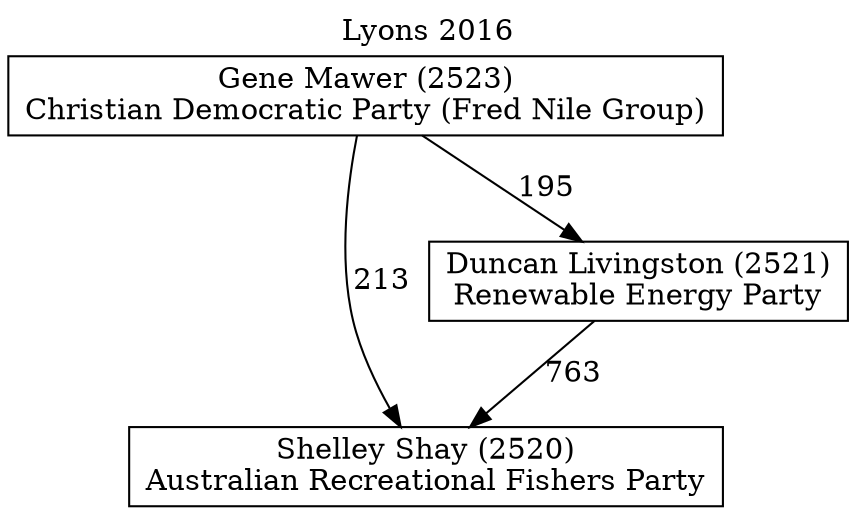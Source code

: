 // House preference flow
digraph "Shelley Shay (2520)_Lyons_2016" {
	graph [label="Lyons 2016" labelloc=t mclimit=10]
	node [shape=box]
	"Shelley Shay (2520)" [label="Shelley Shay (2520)
Australian Recreational Fishers Party"]
	"Duncan Livingston (2521)" [label="Duncan Livingston (2521)
Renewable Energy Party"]
	"Gene Mawer (2523)" [label="Gene Mawer (2523)
Christian Democratic Party (Fred Nile Group)"]
	"Duncan Livingston (2521)" -> "Shelley Shay (2520)" [label=763]
	"Gene Mawer (2523)" -> "Duncan Livingston (2521)" [label=195]
	"Gene Mawer (2523)" -> "Shelley Shay (2520)" [label=213]
}
